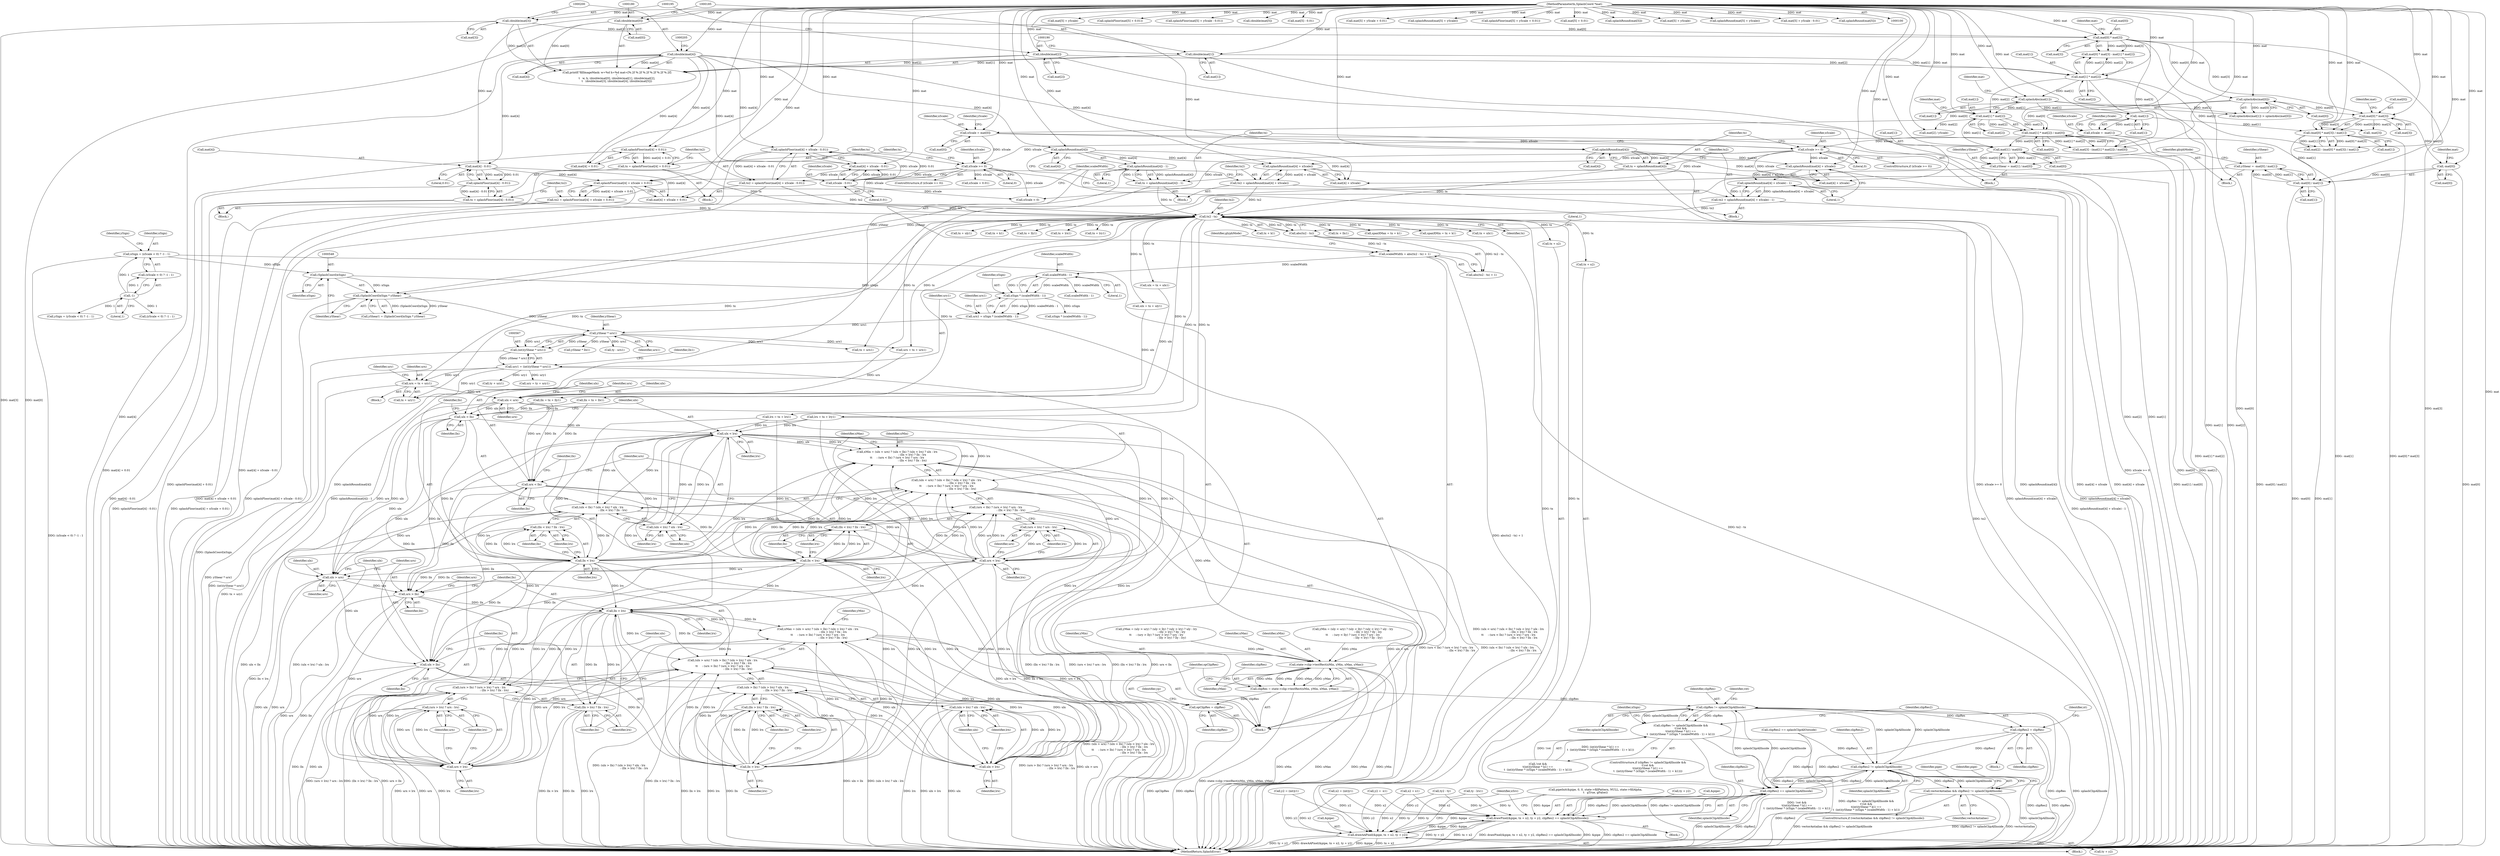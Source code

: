 digraph "0_poppler_9cf2325fb22f812b31858e519411f57747d39bd8_1@integer" {
"1000636" [label="(Call,urx = tx + ury1)"];
"1000427" [label="(Call,tx2 - tx)"];
"1000393" [label="(Call,tx2 = splashFloor(mat[4] + xScale + 0.01))"];
"1000395" [label="(Call,splashFloor(mat[4] + xScale + 0.01))"];
"1000388" [label="(Call,mat[4] - 0.01)"];
"1000199" [label="(Call,(double)mat[4])"];
"1000105" [label="(MethodParameterIn,SplashCoord *mat)"];
"1000381" [label="(Call,xScale >= 0)"];
"1000298" [label="(Call,xScale = mat[0])"];
"1000248" [label="(Call,splashAbs(mat[0]))"];
"1000223" [label="(Call,mat[0] * mat[3])"];
"1000179" [label="(Call,(double)mat[0])"];
"1000194" [label="(Call,(double)mat[3])"];
"1000255" [label="(Call,xScale = -mat[1])"];
"1000257" [label="(Call,-mat[1])"];
"1000244" [label="(Call,splashAbs(mat[1]))"];
"1000230" [label="(Call,mat[1] * mat[2])"];
"1000184" [label="(Call,(double)mat[1])"];
"1000189" [label="(Call,(double)mat[2])"];
"1000350" [label="(Call,tx2 = splashRound(mat[4] + xScale) - 1)"];
"1000352" [label="(Call,splashRound(mat[4] + xScale) - 1)"];
"1000353" [label="(Call,splashRound(mat[4] + xScale))"];
"1000346" [label="(Call,splashRound(mat[4]))"];
"1000340" [label="(Call,xScale >= 0)"];
"1000413" [label="(Call,tx2 = splashFloor(mat[4] + xScale - 0.01))"];
"1000415" [label="(Call,splashFloor(mat[4] + xScale - 0.01))"];
"1000420" [label="(Call,xScale - 0.01)"];
"1000370" [label="(Call,tx2 = splashRound(mat[4] + xScale))"];
"1000372" [label="(Call,splashRound(mat[4] + xScale))"];
"1000365" [label="(Call,splashRound(mat[4]))"];
"1000405" [label="(Call,tx = splashFloor(mat[4] + 0.01))"];
"1000407" [label="(Call,splashFloor(mat[4] + 0.01))"];
"1000385" [label="(Call,tx = splashFloor(mat[4] - 0.01))"];
"1000387" [label="(Call,splashFloor(mat[4] - 0.01))"];
"1000344" [label="(Call,tx = splashRound(mat[4]))"];
"1000362" [label="(Call,tx = splashRound(mat[4]) - 1)"];
"1000364" [label="(Call,splashRound(mat[4]) - 1)"];
"1000564" [label="(Call,ury1 = (int)(yShear * urx1))"];
"1000566" [label="(Call,(int)(yShear * urx1))"];
"1000568" [label="(Call,yShear * urx1)"];
"1000546" [label="(Call,(SplashCoord)xSign * yShear)"];
"1000547" [label="(Call,(SplashCoord)xSign)"];
"1000526" [label="(Call,xSign = (xScale < 0) ? -1 : 1)"];
"1000532" [label="(Call,-1)"];
"1000286" [label="(Call,yShear = -mat[0] / mat[1])"];
"1000288" [label="(Call,-mat[0] / mat[1])"];
"1000289" [label="(Call,-mat[0])"];
"1000268" [label="(Call,mat[0] * mat[3])"];
"1000267" [label="(Call,(mat[0] * mat[3]) / mat[1])"];
"1000327" [label="(Call,yShear = mat[1] / mat[0])"];
"1000329" [label="(Call,mat[1] / mat[0])"];
"1000310" [label="(Call,mat[1] * mat[2])"];
"1000309" [label="(Call,(mat[1] * mat[2]) / mat[0])"];
"1000557" [label="(Call,urx1 = xSign * (scaledWidth - 1))"];
"1000559" [label="(Call,xSign * (scaledWidth - 1))"];
"1000561" [label="(Call,scaledWidth - 1)"];
"1000423" [label="(Call,scaledWidth = abs(tx2 - tx) + 1)"];
"1000426" [label="(Call,abs(tx2 - tx))"];
"1000711" [label="(Call,ulx < urx)"];
"1000715" [label="(Call,ulx < llx)"];
"1000719" [label="(Call,ulx < lrx)"];
"1000708" [label="(Call,xMin = (ulx < urx) ? (ulx < llx) ? (ulx < lrx) ? ulx : lrx\n                                   : (llx < lrx) ? llx : lrx\n\t\t     : (urx < llx) ? (urx < lrx) ? urx : lrx\n                                   : (llx < lrx) ? llx : lrx)"];
"1000862" [label="(Call,state->clip->testRect(xMin, yMin, xMax, yMax))"];
"1000860" [label="(Call,clipRes = state->clip->testRect(xMin, yMin, xMax, yMax))"];
"1000867" [label="(Call,opClipRes = clipRes)"];
"1000995" [label="(Call,clipRes != splashClipAllInside)"];
"1000994" [label="(Call,clipRes != splashClipAllInside &&\n\t!rot &&\n\t(int)(yShear * k1) ==\n\t  (int)(yShear * (xSign * (scaledWidth - 1) + k1)))"];
"1001077" [label="(Call,clipRes2 = clipRes)"];
"1001240" [label="(Call,clipRes2 != splashClipAllInside)"];
"1001238" [label="(Call,vectorAntialias && clipRes2 != splashClipAllInside)"];
"1001264" [label="(Call,clipRes2 == splashClipAllInside)"];
"1001255" [label="(Call,drawPixel(&pipe, tx + x2, ty + y2, clipRes2 == splashClipAllInside))"];
"1001244" [label="(Call,drawAAPixel(&pipe, tx + x2, ty + y2))"];
"1000710" [label="(Call,(ulx < urx) ? (ulx < llx) ? (ulx < lrx) ? ulx : lrx\n                                   : (llx < lrx) ? llx : lrx\n\t\t     : (urx < llx) ? (urx < lrx) ? urx : lrx\n                                   : (llx < lrx) ? llx : lrx)"];
"1000714" [label="(Call,(ulx < llx) ? (ulx < lrx) ? ulx : lrx\n                                   : (llx < lrx) ? llx : lrx)"];
"1000718" [label="(Call,(ulx < lrx) ? ulx : lrx)"];
"1000749" [label="(Call,ulx > urx)"];
"1000753" [label="(Call,ulx > llx)"];
"1000757" [label="(Call,ulx > lrx)"];
"1000746" [label="(Call,xMax = (ulx > urx) ? (ulx > llx) ? (ulx > lrx) ? ulx : lrx\n                                   : (llx > lrx) ? llx : lrx\n\t\t     : (urx > llx) ? (urx > lrx) ? urx : lrx\n                                   : (llx > lrx) ? llx : lrx)"];
"1000748" [label="(Call,(ulx > urx) ? (ulx > llx) ? (ulx > lrx) ? ulx : lrx\n                                   : (llx > lrx) ? llx : lrx\n\t\t     : (urx > llx) ? (urx > lrx) ? urx : lrx\n                                   : (llx > lrx) ? llx : lrx)"];
"1000752" [label="(Call,(ulx > llx) ? (ulx > lrx) ? ulx : lrx\n                                   : (llx > lrx) ? llx : lrx)"];
"1000756" [label="(Call,(ulx > lrx) ? ulx : lrx)"];
"1000763" [label="(Call,llx > lrx)"];
"1000762" [label="(Call,(llx > lrx) ? llx : lrx)"];
"1000769" [label="(Call,urx > llx)"];
"1000773" [label="(Call,urx > lrx)"];
"1000768" [label="(Call,(urx > llx) ? (urx > lrx) ? urx : lrx\n                                   : (llx > lrx) ? llx : lrx)"];
"1000772" [label="(Call,(urx > lrx) ? urx : lrx)"];
"1000779" [label="(Call,llx > lrx)"];
"1000778" [label="(Call,(llx > lrx) ? llx : lrx)"];
"1000725" [label="(Call,llx < lrx)"];
"1000724" [label="(Call,(llx < lrx) ? llx : lrx)"];
"1000731" [label="(Call,urx < llx)"];
"1000735" [label="(Call,urx < lrx)"];
"1000730" [label="(Call,(urx < llx) ? (urx < lrx) ? urx : lrx\n                                   : (llx < lrx) ? llx : lrx)"];
"1000734" [label="(Call,(urx < lrx) ? urx : lrx)"];
"1000741" [label="(Call,llx < lrx)"];
"1000740" [label="(Call,(llx < lrx) ? llx : lrx)"];
"1000345" [label="(Identifier,tx)"];
"1000769" [label="(Call,urx > llx)"];
"1000752" [label="(Call,(ulx > llx) ? (ulx > lrx) ? ulx : lrx\n                                   : (llx > lrx) ? llx : lrx)"];
"1000778" [label="(Call,(llx > lrx) ? llx : lrx)"];
"1000869" [label="(Identifier,clipRes)"];
"1000710" [label="(Call,(ulx < urx) ? (ulx < llx) ? (ulx < lrx) ? ulx : lrx\n                                   : (llx < lrx) ? llx : lrx\n\t\t     : (urx < llx) ? (urx < lrx) ? urx : lrx\n                                   : (llx < lrx) ? llx : lrx)"];
"1000866" [label="(Identifier,yMax)"];
"1000234" [label="(Call,mat[2])"];
"1000717" [label="(Identifier,llx)"];
"1000268" [label="(Call,mat[0] * mat[3])"];
"1000713" [label="(Identifier,urx)"];
"1000751" [label="(Identifier,urx)"];
"1000248" [label="(Call,splashAbs(mat[0]))"];
"1000314" [label="(Call,mat[2])"];
"1000546" [label="(Call,(SplashCoord)xSign * yShear)"];
"1000568" [label="(Call,yShear * urx1)"];
"1000766" [label="(Identifier,llx)"];
"1000558" [label="(Identifier,urx1)"];
"1000181" [label="(Call,mat[0])"];
"1000384" [label="(Block,)"];
"1001026" [label="(Call,tx + k1)"];
"1000749" [label="(Call,ulx > urx)"];
"1000427" [label="(Call,tx2 - tx)"];
"1000243" [label="(Call,splashAbs(mat[1]) > splashAbs(mat[0]))"];
"1000549" [label="(Identifier,xSign)"];
"1000309" [label="(Call,(mat[1] * mat[2]) / mat[0])"];
"1000997" [label="(Identifier,splashClipAllInside)"];
"1000222" [label="(Call,mat[0] * mat[3] - mat[1] * mat[2])"];
"1000561" [label="(Call,scaledWidth - 1)"];
"1000449" [label="(Call,mat[5] + yScale)"];
"1000502" [label="(Call,splashFloor(mat[5] + 0.01))"];
"1001159" [label="(Call,y2 = (int)y1)"];
"1000767" [label="(Identifier,lrx)"];
"1000720" [label="(Identifier,ulx)"];
"1000998" [label="(Call,!rot &&\n\t(int)(yShear * k1) ==\n\t  (int)(yShear * (xSign * (scaledWidth - 1) + k1)))"];
"1000690" [label="(Call,tx + llx1)"];
"1000510" [label="(Call,splashFloor(mat[5] + yScale - 0.01))"];
"1000536" [label="(Identifier,ySign)"];
"1000529" [label="(Call,xScale < 0)"];
"1000304" [label="(Identifier,yScale)"];
"1000286" [label="(Call,yShear = -mat[0] / mat[1])"];
"1000758" [label="(Identifier,ulx)"];
"1001156" [label="(Call,x2 = x1)"];
"1000370" [label="(Call,tx2 = splashRound(mat[4] + xScale))"];
"1000392" [label="(Literal,0.01)"];
"1001021" [label="(Identifier,xSign)"];
"1000862" [label="(Call,state->clip->testRect(xMin, yMin, xMax, yMax))"];
"1000733" [label="(Identifier,llx)"];
"1000864" [label="(Identifier,yMin)"];
"1000191" [label="(Call,mat[2])"];
"1000822" [label="(Call,yMax = (uly > ury) ? (uly > lly) ? (uly > lry) ? uly : lry\n                                   : (lly > lry) ? lly : lry\n\t\t     : (ury > lly) ? (ury > lry) ? ury : lry\n                                   : (lly > lry) ? lly : lry)"];
"1001242" [label="(Identifier,splashClipAllInside)"];
"1000770" [label="(Identifier,urx)"];
"1000663" [label="(Call,ty - lrx1)"];
"1000232" [label="(Identifier,mat)"];
"1000742" [label="(Identifier,llx)"];
"1000380" [label="(ControlStructure,if (xScale >= 0))"];
"1000735" [label="(Call,urx < lrx)"];
"1000420" [label="(Call,xScale - 0.01)"];
"1000993" [label="(ControlStructure,if (clipRes != splashClipAllInside &&\n\t!rot &&\n\t(int)(yShear * k1) ==\n\t  (int)(yShear * (xSign * (scaledWidth - 1) + k1))))"];
"1000353" [label="(Call,splashRound(mat[4] + xScale))"];
"1000731" [label="(Call,urx < llx)"];
"1000369" [label="(Literal,1)"];
"1000184" [label="(Call,(double)mat[1])"];
"1000426" [label="(Call,abs(tx2 - tx))"];
"1000643" [label="(Call,ty - urx1)"];
"1000416" [label="(Call,mat[4] + xScale - 0.01)"];
"1000425" [label="(Call,abs(tx2 - tx) + 1)"];
"1000346" [label="(Call,splashRound(mat[4]))"];
"1000381" [label="(Call,xScale >= 0)"];
"1001077" [label="(Call,clipRes2 = clipRes)"];
"1000354" [label="(Call,mat[4] + xScale)"];
"1001038" [label="(Call,spanXMax = tx + k1)"];
"1000656" [label="(Call,lrx = tx + lry1)"];
"1000393" [label="(Call,tx2 = splashFloor(mat[4] + xScale + 0.01))"];
"1000535" [label="(Call,ySign = (yScale < 0) ? -1 : 1)"];
"1000298" [label="(Call,xScale = mat[0])"];
"1000310" [label="(Call,mat[1] * mat[2])"];
"1000566" [label="(Call,(int)(yShear * urx1))"];
"1000550" [label="(Identifier,yShear)"];
"1000748" [label="(Call,(ulx > urx) ? (ulx > llx) ? (ulx > lrx) ? ulx : lrx\n                                   : (llx > lrx) ? llx : lrx\n\t\t     : (urx > llx) ? (urx > lrx) ? urx : lrx\n                                   : (llx > lrx) ? llx : lrx)"];
"1001240" [label="(Call,clipRes2 != splashClipAllInside)"];
"1001000" [label="(Identifier,rot)"];
"1000709" [label="(Identifier,xMin)"];
"1000257" [label="(Call,-mat[1])"];
"1000254" [label="(Block,)"];
"1000385" [label="(Call,tx = splashFloor(mat[4] - 0.01))"];
"1001024" [label="(Call,spanXMin = tx + k1)"];
"1000189" [label="(Call,(double)mat[2])"];
"1000747" [label="(Identifier,xMax)"];
"1000422" [label="(Literal,0.01)"];
"1000204" [label="(Call,(double)mat[5])"];
"1001258" [label="(Call,tx + x2)"];
"1000779" [label="(Call,llx > lrx)"];
"1000708" [label="(Call,xMin = (ulx < urx) ? (ulx < llx) ? (ulx < lrx) ? ulx : lrx\n                                   : (llx < lrx) ? llx : lrx\n\t\t     : (urx < llx) ? (urx < lrx) ? urx : lrx\n                                   : (llx < lrx) ? llx : lrx)"];
"1000196" [label="(Call,mat[3])"];
"1000194" [label="(Call,(double)mat[3])"];
"1001079" [label="(Identifier,clipRes)"];
"1000737" [label="(Identifier,lrx)"];
"1000263" [label="(Call,mat[2] - (mat[0] * mat[3]) / mat[1])"];
"1000388" [label="(Call,mat[4] - 0.01)"];
"1000785" [label="(Identifier,yMin)"];
"1000262" [label="(Identifier,yScale)"];
"1000782" [label="(Identifier,llx)"];
"1000275" [label="(Call,mat[1])"];
"1001264" [label="(Call,clipRes2 == splashClipAllInside)"];
"1000406" [label="(Identifier,tx)"];
"1001256" [label="(Call,&pipe)"];
"1000736" [label="(Identifier,urx)"];
"1000746" [label="(Call,xMax = (ulx > urx) ? (ulx > llx) ? (ulx > lrx) ? ulx : lrx\n                                   : (llx > lrx) ? llx : lrx\n\t\t     : (urx > llx) ? (urx > lrx) ? urx : lrx\n                                   : (llx > lrx) ? llx : lrx)"];
"1001076" [label="(Block,)"];
"1000522" [label="(Call,ty2 - ty)"];
"1000372" [label="(Call,splashRound(mat[4] + xScale))"];
"1000359" [label="(Literal,1)"];
"1001070" [label="(Call,clipRes2 == splashClipAllOutside)"];
"1000532" [label="(Call,-1)"];
"1000533" [label="(Literal,1)"];
"1000227" [label="(Call,mat[3])"];
"1001245" [label="(Call,&pipe)"];
"1000526" [label="(Call,xSign = (xScale < 0) ? -1 : 1)"];
"1001078" [label="(Identifier,clipRes2)"];
"1000250" [label="(Identifier,mat)"];
"1001254" [label="(Block,)"];
"1000350" [label="(Call,tx2 = splashRound(mat[4] + xScale) - 1)"];
"1000297" [label="(Block,)"];
"1000668" [label="(Call,ulx = tx + ulx1)"];
"1000761" [label="(Identifier,lrx)"];
"1000396" [label="(Call,mat[4] + xScale + 0.01)"];
"1000685" [label="(Call,ty + ury1)"];
"1000860" [label="(Call,clipRes = state->clip->testRect(xMin, yMin, xMax, yMax))"];
"1001150" [label="(Call,y2 = -x1)"];
"1000741" [label="(Call,llx < lrx)"];
"1000729" [label="(Identifier,lrx)"];
"1000343" [label="(Block,)"];
"1000569" [label="(Identifier,yShear)"];
"1000363" [label="(Identifier,tx)"];
"1000744" [label="(Identifier,llx)"];
"1000765" [label="(Identifier,lrx)"];
"1000483" [label="(Call,mat[5] - 0.01)"];
"1001255" [label="(Call,drawPixel(&pipe, tx + x2, ty + y2, clipRes2 == splashClipAllInside))"];
"1000753" [label="(Call,ulx > llx)"];
"1000715" [label="(Call,ulx < llx)"];
"1001237" [label="(ControlStructure,if (vectorAntialias && clipRes2 != splashClipAllInside))"];
"1000341" [label="(Identifier,xScale)"];
"1000300" [label="(Call,mat[0])"];
"1000626" [label="(Call,ulx = tx + uly1)"];
"1000562" [label="(Identifier,scaledWidth)"];
"1001145" [label="(Call,x2 = (int)y1)"];
"1001268" [label="(Identifier,xSrc)"];
"1000646" [label="(Call,llx = tx + lly1)"];
"1000428" [label="(Identifier,tx2)"];
"1000719" [label="(Call,ulx < lrx)"];
"1000330" [label="(Call,mat[1])"];
"1000179" [label="(Call,(double)mat[0])"];
"1000394" [label="(Identifier,tx2)"];
"1000670" [label="(Call,tx + ulx1)"];
"1000865" [label="(Identifier,xMax)"];
"1000756" [label="(Call,(ulx > lrx) ? ulx : lrx)"];
"1000783" [label="(Identifier,lrx)"];
"1000763" [label="(Call,llx > lrx)"];
"1000773" [label="(Call,urx > lrx)"];
"1000424" [label="(Identifier,scaledWidth)"];
"1000642" [label="(Identifier,ury)"];
"1000491" [label="(Call,mat[5] + yScale + 0.01)"];
"1000572" [label="(Identifier,llx1)"];
"1001239" [label="(Identifier,vectorAntialias)"];
"1000755" [label="(Identifier,llx)"];
"1000768" [label="(Call,(urx > llx) ? (urx > lrx) ? urx : lrx\n                                   : (llx > lrx) ? llx : lrx)"];
"1000448" [label="(Call,splashRound(mat[5] + yScale))"];
"1000680" [label="(Call,tx + urx1)"];
"1000347" [label="(Call,mat[4])"];
"1000366" [label="(Call,mat[4])"];
"1000287" [label="(Identifier,yShear)"];
"1000725" [label="(Call,llx < lrx)"];
"1000400" [label="(Call,xScale + 0.01)"];
"1000414" [label="(Identifier,tx2)"];
"1000276" [label="(Identifier,mat)"];
"1000430" [label="(Literal,1)"];
"1000105" [label="(MethodParameterIn,SplashCoord *mat)"];
"1000716" [label="(Identifier,ulx)"];
"1000868" [label="(Identifier,opClipRes)"];
"1000678" [label="(Call,urx = tx + urx1)"];
"1000407" [label="(Call,splashFloor(mat[4] + 0.01))"];
"1001246" [label="(Identifier,pipe)"];
"1000490" [label="(Call,splashFloor(mat[5] + yScale + 0.01))"];
"1000777" [label="(Identifier,lrx)"];
"1001265" [label="(Identifier,clipRes2)"];
"1000311" [label="(Call,mat[1])"];
"1000714" [label="(Call,(ulx < llx) ? (ulx < lrx) ? ulx : lrx\n                                   : (llx < lrx) ? llx : lrx)"];
"1000224" [label="(Call,mat[0])"];
"1000361" [label="(Block,)"];
"1001243" [label="(Block,)"];
"1000559" [label="(Call,xSign * (scaledWidth - 1))"];
"1000728" [label="(Identifier,llx)"];
"1000727" [label="(Identifier,lrx)"];
"1000745" [label="(Identifier,lrx)"];
"1000544" [label="(Call,yShear1 = (SplashCoord)xSign * yShear)"];
"1001280" [label="(MethodReturn,SplashError)"];
"1000759" [label="(Identifier,lrx)"];
"1000107" [label="(Block,)"];
"1000636" [label="(Call,urx = tx + ury1)"];
"1000726" [label="(Identifier,llx)"];
"1000429" [label="(Identifier,tx)"];
"1000734" [label="(Call,(urx < lrx) ? urx : lrx)"];
"1000503" [label="(Call,mat[5] + 0.01)"];
"1000269" [label="(Call,mat[0])"];
"1000441" [label="(Call,splashRound(mat[5]))"];
"1001257" [label="(Identifier,pipe)"];
"1000333" [label="(Call,mat[0])"];
"1000383" [label="(Literal,0)"];
"1000863" [label="(Identifier,xMin)"];
"1000597" [label="(Call,xSign * (scaledWidth - 1))"];
"1000557" [label="(Call,urx1 = xSign * (scaledWidth - 1))"];
"1000294" [label="(Identifier,mat)"];
"1000757" [label="(Call,ulx > lrx)"];
"1000900" [label="(Call,pipeInit(&pipe, 0, 0, state->fillPattern, NULL, state->fillAlpha,\n\t   gTrue, gFalse))"];
"1000628" [label="(Call,tx + uly1)"];
"1000249" [label="(Call,mat[0])"];
"1000750" [label="(Identifier,ulx)"];
"1000468" [label="(Call,mat[5] + yScale)"];
"1000244" [label="(Call,splashAbs(mat[1]))"];
"1001247" [label="(Call,tx + x2)"];
"1000405" [label="(Call,tx = splashFloor(mat[4] + 0.01))"];
"1000625" [label="(Block,)"];
"1000272" [label="(Call,mat[3])"];
"1000994" [label="(Call,clipRes != splashClipAllInside &&\n\t!rot &&\n\t(int)(yShear * k1) ==\n\t  (int)(yShear * (xSign * (scaledWidth - 1) + k1)))"];
"1000389" [label="(Call,mat[4])"];
"1000867" [label="(Call,opClipRes = clipRes)"];
"1000258" [label="(Call,mat[1])"];
"1000223" [label="(Call,mat[0] * mat[3])"];
"1000413" [label="(Call,tx2 = splashFloor(mat[4] + xScale - 0.01))"];
"1001040" [label="(Call,tx + k1)"];
"1000329" [label="(Call,mat[1] / mat[0])"];
"1000290" [label="(Call,mat[0])"];
"1000352" [label="(Call,splashRound(mat[4] + xScale) - 1)"];
"1000201" [label="(Call,mat[4])"];
"1000299" [label="(Identifier,xScale)"];
"1000764" [label="(Identifier,llx)"];
"1000199" [label="(Call,(double)mat[4])"];
"1000760" [label="(Identifier,ulx)"];
"1000648" [label="(Call,tx + lly1)"];
"1000337" [label="(Identifier,glyphMode)"];
"1000560" [label="(Identifier,xSign)"];
"1000591" [label="(Call,yShear * llx1)"];
"1000599" [label="(Call,scaledWidth - 1)"];
"1000344" [label="(Call,tx = splashRound(mat[4]))"];
"1001244" [label="(Call,drawAAPixel(&pipe, tx + x2, ty + y2))"];
"1001261" [label="(Call,ty + y2)"];
"1000564" [label="(Call,ury1 = (int)(yShear * urx1))"];
"1000637" [label="(Identifier,urx)"];
"1000364" [label="(Call,splashRound(mat[4]) - 1)"];
"1000288" [label="(Call,-mat[0] / mat[1])"];
"1000547" [label="(Call,(SplashCoord)xSign)"];
"1000781" [label="(Identifier,lrx)"];
"1001241" [label="(Identifier,clipRes2)"];
"1000563" [label="(Literal,1)"];
"1000340" [label="(Call,xScale >= 0)"];
"1000775" [label="(Identifier,lrx)"];
"1000382" [label="(Identifier,xScale)"];
"1000721" [label="(Identifier,lrx)"];
"1000281" [label="(Call,-mat[3])"];
"1001266" [label="(Identifier,splashClipAllInside)"];
"1000351" [label="(Identifier,tx2)"];
"1000724" [label="(Call,(llx < lrx) ? llx : lrx)"];
"1000175" [label="(Call,printf(\"fillImageMask: w=%d h=%d mat=[%.2f %.2f %.2f %.2f %.2f %.2f]\n\",\n\t   w, h, (double)mat[0], (double)mat[1], (double)mat[2],\n\t   (double)mat[3], (double)mat[4], (double)mat[5]))"];
"1000528" [label="(Call,(xScale < 0) ? -1 : 1)"];
"1000423" [label="(Call,scaledWidth = abs(tx2 - tx) + 1)"];
"1000730" [label="(Call,(urx < llx) ? (urx < lrx) ? urx : lrx\n                                   : (llx < lrx) ? llx : lrx)"];
"1000421" [label="(Identifier,xScale)"];
"1000722" [label="(Identifier,ulx)"];
"1000256" [label="(Identifier,xScale)"];
"1000700" [label="(Call,tx + lrx1)"];
"1000387" [label="(Call,splashFloor(mat[4] - 0.01))"];
"1001250" [label="(Call,ty + y2)"];
"1001081" [label="(Identifier,xt)"];
"1000683" [label="(Call,ury = ty + ury1)"];
"1000362" [label="(Call,tx = splashRound(mat[4]) - 1)"];
"1000289" [label="(Call,-mat[0])"];
"1000738" [label="(Identifier,urx)"];
"1000342" [label="(Literal,0)"];
"1000467" [label="(Call,splashRound(mat[5] + yScale))"];
"1000527" [label="(Identifier,xSign)"];
"1000996" [label="(Identifier,clipRes)"];
"1000732" [label="(Identifier,urx)"];
"1000415" [label="(Call,splashFloor(mat[4] + xScale - 0.01))"];
"1000718" [label="(Call,(ulx < lrx) ? ulx : lrx)"];
"1000754" [label="(Identifier,ulx)"];
"1000743" [label="(Identifier,lrx)"];
"1000774" [label="(Identifier,urx)"];
"1000267" [label="(Call,(mat[0] * mat[3]) / mat[1])"];
"1000408" [label="(Call,mat[4] + 0.01)"];
"1000711" [label="(Call,ulx < urx)"];
"1000688" [label="(Call,llx = tx + llx1)"];
"1000432" [label="(Identifier,glyphMode)"];
"1000723" [label="(Identifier,lrx)"];
"1000328" [label="(Identifier,yShear)"];
"1000861" [label="(Identifier,clipRes)"];
"1000327" [label="(Call,yShear = mat[1] / mat[0])"];
"1000511" [label="(Call,mat[5] + yScale - 0.01)"];
"1000712" [label="(Identifier,ulx)"];
"1000318" [label="(Identifier,mat)"];
"1000230" [label="(Call,mat[1] * mat[2])"];
"1000698" [label="(Call,lrx = tx + lrx1)"];
"1000305" [label="(Call,mat[3] - (mat[1] * mat[2]) / mat[0])"];
"1000740" [label="(Call,(llx < lrx) ? llx : lrx)"];
"1000784" [label="(Call,yMin = (uly < ury) ? (uly < lly) ? (uly < lry) ? uly : lry\n                                   : (lly < lry) ? lly : lry\n\t\t     : (ury < lly) ? (ury < lry) ? ury : lry\n                                   : (lly < lry) ? lly : lry)"];
"1000365" [label="(Call,splashRound(mat[4]))"];
"1000245" [label="(Call,mat[1])"];
"1000995" [label="(Call,clipRes != splashClipAllInside)"];
"1000371" [label="(Identifier,tx2)"];
"1001238" [label="(Call,vectorAntialias && clipRes2 != splashClipAllInside)"];
"1000638" [label="(Call,tx + ury1)"];
"1000339" [label="(ControlStructure,if (xScale >= 0))"];
"1000186" [label="(Call,mat[1])"];
"1000293" [label="(Call,mat[1])"];
"1000570" [label="(Identifier,urx1)"];
"1000871" [label="(Identifier,yp)"];
"1000739" [label="(Identifier,lrx)"];
"1000322" [label="(Call,mat[2] / yScale)"];
"1000565" [label="(Identifier,ury1)"];
"1000772" [label="(Call,(urx > lrx) ? urx : lrx)"];
"1000317" [label="(Call,mat[0])"];
"1000373" [label="(Call,mat[4] + xScale)"];
"1000255" [label="(Call,xScale = -mat[1])"];
"1000231" [label="(Call,mat[1])"];
"1000395" [label="(Call,splashFloor(mat[4] + xScale + 0.01))"];
"1000404" [label="(Block,)"];
"1000386" [label="(Identifier,tx)"];
"1000780" [label="(Identifier,llx)"];
"1000658" [label="(Call,tx + lry1)"];
"1000771" [label="(Identifier,llx)"];
"1000537" [label="(Call,(yScale < 0) ? -1 : 1)"];
"1000460" [label="(Call,splashRound(mat[5]))"];
"1000762" [label="(Call,(llx > lrx) ? llx : lrx)"];
"1000776" [label="(Identifier,urx)"];
"1000636" -> "1000625"  [label="AST: "];
"1000636" -> "1000638"  [label="CFG: "];
"1000637" -> "1000636"  [label="AST: "];
"1000638" -> "1000636"  [label="AST: "];
"1000642" -> "1000636"  [label="CFG: "];
"1000636" -> "1001280"  [label="DDG: tx + ury1"];
"1000427" -> "1000636"  [label="DDG: tx"];
"1000564" -> "1000636"  [label="DDG: ury1"];
"1000636" -> "1000711"  [label="DDG: urx"];
"1000427" -> "1000426"  [label="AST: "];
"1000427" -> "1000429"  [label="CFG: "];
"1000428" -> "1000427"  [label="AST: "];
"1000429" -> "1000427"  [label="AST: "];
"1000426" -> "1000427"  [label="CFG: "];
"1000427" -> "1001280"  [label="DDG: tx2"];
"1000427" -> "1000426"  [label="DDG: tx2"];
"1000427" -> "1000426"  [label="DDG: tx"];
"1000393" -> "1000427"  [label="DDG: tx2"];
"1000350" -> "1000427"  [label="DDG: tx2"];
"1000413" -> "1000427"  [label="DDG: tx2"];
"1000370" -> "1000427"  [label="DDG: tx2"];
"1000405" -> "1000427"  [label="DDG: tx"];
"1000385" -> "1000427"  [label="DDG: tx"];
"1000344" -> "1000427"  [label="DDG: tx"];
"1000362" -> "1000427"  [label="DDG: tx"];
"1000427" -> "1000626"  [label="DDG: tx"];
"1000427" -> "1000628"  [label="DDG: tx"];
"1000427" -> "1000638"  [label="DDG: tx"];
"1000427" -> "1000646"  [label="DDG: tx"];
"1000427" -> "1000648"  [label="DDG: tx"];
"1000427" -> "1000656"  [label="DDG: tx"];
"1000427" -> "1000658"  [label="DDG: tx"];
"1000427" -> "1000668"  [label="DDG: tx"];
"1000427" -> "1000670"  [label="DDG: tx"];
"1000427" -> "1000678"  [label="DDG: tx"];
"1000427" -> "1000680"  [label="DDG: tx"];
"1000427" -> "1000688"  [label="DDG: tx"];
"1000427" -> "1000690"  [label="DDG: tx"];
"1000427" -> "1000698"  [label="DDG: tx"];
"1000427" -> "1000700"  [label="DDG: tx"];
"1000427" -> "1001024"  [label="DDG: tx"];
"1000427" -> "1001026"  [label="DDG: tx"];
"1000427" -> "1001038"  [label="DDG: tx"];
"1000427" -> "1001040"  [label="DDG: tx"];
"1000427" -> "1001244"  [label="DDG: tx"];
"1000427" -> "1001247"  [label="DDG: tx"];
"1000427" -> "1001255"  [label="DDG: tx"];
"1000427" -> "1001258"  [label="DDG: tx"];
"1000393" -> "1000384"  [label="AST: "];
"1000393" -> "1000395"  [label="CFG: "];
"1000394" -> "1000393"  [label="AST: "];
"1000395" -> "1000393"  [label="AST: "];
"1000424" -> "1000393"  [label="CFG: "];
"1000393" -> "1001280"  [label="DDG: splashFloor(mat[4] + xScale + 0.01)"];
"1000395" -> "1000393"  [label="DDG: mat[4] + xScale + 0.01"];
"1000395" -> "1000396"  [label="CFG: "];
"1000396" -> "1000395"  [label="AST: "];
"1000395" -> "1001280"  [label="DDG: mat[4] + xScale + 0.01"];
"1000388" -> "1000395"  [label="DDG: mat[4]"];
"1000105" -> "1000395"  [label="DDG: mat"];
"1000381" -> "1000395"  [label="DDG: xScale"];
"1000388" -> "1000387"  [label="AST: "];
"1000388" -> "1000392"  [label="CFG: "];
"1000389" -> "1000388"  [label="AST: "];
"1000392" -> "1000388"  [label="AST: "];
"1000387" -> "1000388"  [label="CFG: "];
"1000388" -> "1000387"  [label="DDG: mat[4]"];
"1000388" -> "1000387"  [label="DDG: 0.01"];
"1000199" -> "1000388"  [label="DDG: mat[4]"];
"1000105" -> "1000388"  [label="DDG: mat"];
"1000388" -> "1000396"  [label="DDG: mat[4]"];
"1000199" -> "1000175"  [label="AST: "];
"1000199" -> "1000201"  [label="CFG: "];
"1000200" -> "1000199"  [label="AST: "];
"1000201" -> "1000199"  [label="AST: "];
"1000205" -> "1000199"  [label="CFG: "];
"1000199" -> "1001280"  [label="DDG: mat[4]"];
"1000199" -> "1000175"  [label="DDG: mat[4]"];
"1000105" -> "1000199"  [label="DDG: mat"];
"1000199" -> "1000346"  [label="DDG: mat[4]"];
"1000199" -> "1000365"  [label="DDG: mat[4]"];
"1000199" -> "1000407"  [label="DDG: mat[4]"];
"1000199" -> "1000408"  [label="DDG: mat[4]"];
"1000199" -> "1000415"  [label="DDG: mat[4]"];
"1000199" -> "1000416"  [label="DDG: mat[4]"];
"1000105" -> "1000100"  [label="AST: "];
"1000105" -> "1001280"  [label="DDG: mat"];
"1000105" -> "1000179"  [label="DDG: mat"];
"1000105" -> "1000184"  [label="DDG: mat"];
"1000105" -> "1000189"  [label="DDG: mat"];
"1000105" -> "1000194"  [label="DDG: mat"];
"1000105" -> "1000204"  [label="DDG: mat"];
"1000105" -> "1000223"  [label="DDG: mat"];
"1000105" -> "1000230"  [label="DDG: mat"];
"1000105" -> "1000244"  [label="DDG: mat"];
"1000105" -> "1000248"  [label="DDG: mat"];
"1000105" -> "1000257"  [label="DDG: mat"];
"1000105" -> "1000263"  [label="DDG: mat"];
"1000105" -> "1000268"  [label="DDG: mat"];
"1000105" -> "1000267"  [label="DDG: mat"];
"1000105" -> "1000281"  [label="DDG: mat"];
"1000105" -> "1000289"  [label="DDG: mat"];
"1000105" -> "1000288"  [label="DDG: mat"];
"1000105" -> "1000298"  [label="DDG: mat"];
"1000105" -> "1000305"  [label="DDG: mat"];
"1000105" -> "1000310"  [label="DDG: mat"];
"1000105" -> "1000309"  [label="DDG: mat"];
"1000105" -> "1000322"  [label="DDG: mat"];
"1000105" -> "1000329"  [label="DDG: mat"];
"1000105" -> "1000346"  [label="DDG: mat"];
"1000105" -> "1000353"  [label="DDG: mat"];
"1000105" -> "1000354"  [label="DDG: mat"];
"1000105" -> "1000365"  [label="DDG: mat"];
"1000105" -> "1000372"  [label="DDG: mat"];
"1000105" -> "1000373"  [label="DDG: mat"];
"1000105" -> "1000396"  [label="DDG: mat"];
"1000105" -> "1000407"  [label="DDG: mat"];
"1000105" -> "1000408"  [label="DDG: mat"];
"1000105" -> "1000415"  [label="DDG: mat"];
"1000105" -> "1000416"  [label="DDG: mat"];
"1000105" -> "1000441"  [label="DDG: mat"];
"1000105" -> "1000448"  [label="DDG: mat"];
"1000105" -> "1000449"  [label="DDG: mat"];
"1000105" -> "1000460"  [label="DDG: mat"];
"1000105" -> "1000467"  [label="DDG: mat"];
"1000105" -> "1000468"  [label="DDG: mat"];
"1000105" -> "1000483"  [label="DDG: mat"];
"1000105" -> "1000490"  [label="DDG: mat"];
"1000105" -> "1000491"  [label="DDG: mat"];
"1000105" -> "1000502"  [label="DDG: mat"];
"1000105" -> "1000503"  [label="DDG: mat"];
"1000105" -> "1000510"  [label="DDG: mat"];
"1000105" -> "1000511"  [label="DDG: mat"];
"1000381" -> "1000380"  [label="AST: "];
"1000381" -> "1000383"  [label="CFG: "];
"1000382" -> "1000381"  [label="AST: "];
"1000383" -> "1000381"  [label="AST: "];
"1000386" -> "1000381"  [label="CFG: "];
"1000406" -> "1000381"  [label="CFG: "];
"1000381" -> "1001280"  [label="DDG: xScale >= 0"];
"1000298" -> "1000381"  [label="DDG: xScale"];
"1000255" -> "1000381"  [label="DDG: xScale"];
"1000381" -> "1000396"  [label="DDG: xScale"];
"1000381" -> "1000400"  [label="DDG: xScale"];
"1000381" -> "1000420"  [label="DDG: xScale"];
"1000381" -> "1000529"  [label="DDG: xScale"];
"1000298" -> "1000297"  [label="AST: "];
"1000298" -> "1000300"  [label="CFG: "];
"1000299" -> "1000298"  [label="AST: "];
"1000300" -> "1000298"  [label="AST: "];
"1000304" -> "1000298"  [label="CFG: "];
"1000248" -> "1000298"  [label="DDG: mat[0]"];
"1000298" -> "1000340"  [label="DDG: xScale"];
"1000248" -> "1000243"  [label="AST: "];
"1000248" -> "1000249"  [label="CFG: "];
"1000249" -> "1000248"  [label="AST: "];
"1000243" -> "1000248"  [label="CFG: "];
"1000248" -> "1000243"  [label="DDG: mat[0]"];
"1000223" -> "1000248"  [label="DDG: mat[0]"];
"1000248" -> "1000268"  [label="DDG: mat[0]"];
"1000248" -> "1000309"  [label="DDG: mat[0]"];
"1000223" -> "1000222"  [label="AST: "];
"1000223" -> "1000227"  [label="CFG: "];
"1000224" -> "1000223"  [label="AST: "];
"1000227" -> "1000223"  [label="AST: "];
"1000232" -> "1000223"  [label="CFG: "];
"1000223" -> "1001280"  [label="DDG: mat[3]"];
"1000223" -> "1001280"  [label="DDG: mat[0]"];
"1000223" -> "1000222"  [label="DDG: mat[0]"];
"1000223" -> "1000222"  [label="DDG: mat[3]"];
"1000179" -> "1000223"  [label="DDG: mat[0]"];
"1000194" -> "1000223"  [label="DDG: mat[3]"];
"1000223" -> "1000268"  [label="DDG: mat[3]"];
"1000223" -> "1000305"  [label="DDG: mat[3]"];
"1000179" -> "1000175"  [label="AST: "];
"1000179" -> "1000181"  [label="CFG: "];
"1000180" -> "1000179"  [label="AST: "];
"1000181" -> "1000179"  [label="AST: "];
"1000185" -> "1000179"  [label="CFG: "];
"1000179" -> "1001280"  [label="DDG: mat[0]"];
"1000179" -> "1000175"  [label="DDG: mat[0]"];
"1000194" -> "1000175"  [label="AST: "];
"1000194" -> "1000196"  [label="CFG: "];
"1000195" -> "1000194"  [label="AST: "];
"1000196" -> "1000194"  [label="AST: "];
"1000200" -> "1000194"  [label="CFG: "];
"1000194" -> "1001280"  [label="DDG: mat[3]"];
"1000194" -> "1000175"  [label="DDG: mat[3]"];
"1000255" -> "1000254"  [label="AST: "];
"1000255" -> "1000257"  [label="CFG: "];
"1000256" -> "1000255"  [label="AST: "];
"1000257" -> "1000255"  [label="AST: "];
"1000262" -> "1000255"  [label="CFG: "];
"1000255" -> "1001280"  [label="DDG: -mat[1]"];
"1000257" -> "1000255"  [label="DDG: mat[1]"];
"1000255" -> "1000340"  [label="DDG: xScale"];
"1000257" -> "1000258"  [label="CFG: "];
"1000258" -> "1000257"  [label="AST: "];
"1000244" -> "1000257"  [label="DDG: mat[1]"];
"1000257" -> "1000267"  [label="DDG: mat[1]"];
"1000244" -> "1000243"  [label="AST: "];
"1000244" -> "1000245"  [label="CFG: "];
"1000245" -> "1000244"  [label="AST: "];
"1000250" -> "1000244"  [label="CFG: "];
"1000244" -> "1000243"  [label="DDG: mat[1]"];
"1000230" -> "1000244"  [label="DDG: mat[1]"];
"1000244" -> "1000310"  [label="DDG: mat[1]"];
"1000230" -> "1000222"  [label="AST: "];
"1000230" -> "1000234"  [label="CFG: "];
"1000231" -> "1000230"  [label="AST: "];
"1000234" -> "1000230"  [label="AST: "];
"1000222" -> "1000230"  [label="CFG: "];
"1000230" -> "1001280"  [label="DDG: mat[1]"];
"1000230" -> "1001280"  [label="DDG: mat[2]"];
"1000230" -> "1000222"  [label="DDG: mat[1]"];
"1000230" -> "1000222"  [label="DDG: mat[2]"];
"1000184" -> "1000230"  [label="DDG: mat[1]"];
"1000189" -> "1000230"  [label="DDG: mat[2]"];
"1000230" -> "1000263"  [label="DDG: mat[2]"];
"1000230" -> "1000310"  [label="DDG: mat[2]"];
"1000184" -> "1000175"  [label="AST: "];
"1000184" -> "1000186"  [label="CFG: "];
"1000185" -> "1000184"  [label="AST: "];
"1000186" -> "1000184"  [label="AST: "];
"1000190" -> "1000184"  [label="CFG: "];
"1000184" -> "1001280"  [label="DDG: mat[1]"];
"1000184" -> "1000175"  [label="DDG: mat[1]"];
"1000189" -> "1000175"  [label="AST: "];
"1000189" -> "1000191"  [label="CFG: "];
"1000190" -> "1000189"  [label="AST: "];
"1000191" -> "1000189"  [label="AST: "];
"1000195" -> "1000189"  [label="CFG: "];
"1000189" -> "1001280"  [label="DDG: mat[2]"];
"1000189" -> "1000175"  [label="DDG: mat[2]"];
"1000350" -> "1000343"  [label="AST: "];
"1000350" -> "1000352"  [label="CFG: "];
"1000351" -> "1000350"  [label="AST: "];
"1000352" -> "1000350"  [label="AST: "];
"1000424" -> "1000350"  [label="CFG: "];
"1000350" -> "1001280"  [label="DDG: splashRound(mat[4] + xScale) - 1"];
"1000352" -> "1000350"  [label="DDG: splashRound(mat[4] + xScale)"];
"1000352" -> "1000350"  [label="DDG: 1"];
"1000352" -> "1000359"  [label="CFG: "];
"1000353" -> "1000352"  [label="AST: "];
"1000359" -> "1000352"  [label="AST: "];
"1000352" -> "1001280"  [label="DDG: splashRound(mat[4] + xScale)"];
"1000353" -> "1000352"  [label="DDG: mat[4] + xScale"];
"1000353" -> "1000354"  [label="CFG: "];
"1000354" -> "1000353"  [label="AST: "];
"1000359" -> "1000353"  [label="CFG: "];
"1000353" -> "1001280"  [label="DDG: mat[4] + xScale"];
"1000346" -> "1000353"  [label="DDG: mat[4]"];
"1000340" -> "1000353"  [label="DDG: xScale"];
"1000346" -> "1000344"  [label="AST: "];
"1000346" -> "1000347"  [label="CFG: "];
"1000347" -> "1000346"  [label="AST: "];
"1000344" -> "1000346"  [label="CFG: "];
"1000346" -> "1000344"  [label="DDG: mat[4]"];
"1000346" -> "1000354"  [label="DDG: mat[4]"];
"1000340" -> "1000339"  [label="AST: "];
"1000340" -> "1000342"  [label="CFG: "];
"1000341" -> "1000340"  [label="AST: "];
"1000342" -> "1000340"  [label="AST: "];
"1000345" -> "1000340"  [label="CFG: "];
"1000363" -> "1000340"  [label="CFG: "];
"1000340" -> "1001280"  [label="DDG: xScale >= 0"];
"1000340" -> "1000354"  [label="DDG: xScale"];
"1000340" -> "1000372"  [label="DDG: xScale"];
"1000340" -> "1000373"  [label="DDG: xScale"];
"1000340" -> "1000529"  [label="DDG: xScale"];
"1000413" -> "1000404"  [label="AST: "];
"1000413" -> "1000415"  [label="CFG: "];
"1000414" -> "1000413"  [label="AST: "];
"1000415" -> "1000413"  [label="AST: "];
"1000424" -> "1000413"  [label="CFG: "];
"1000413" -> "1001280"  [label="DDG: splashFloor(mat[4] + xScale - 0.01)"];
"1000415" -> "1000413"  [label="DDG: mat[4] + xScale - 0.01"];
"1000415" -> "1000416"  [label="CFG: "];
"1000416" -> "1000415"  [label="AST: "];
"1000415" -> "1001280"  [label="DDG: mat[4] + xScale - 0.01"];
"1000420" -> "1000415"  [label="DDG: xScale"];
"1000420" -> "1000415"  [label="DDG: 0.01"];
"1000420" -> "1000416"  [label="AST: "];
"1000420" -> "1000422"  [label="CFG: "];
"1000421" -> "1000420"  [label="AST: "];
"1000422" -> "1000420"  [label="AST: "];
"1000416" -> "1000420"  [label="CFG: "];
"1000420" -> "1000416"  [label="DDG: xScale"];
"1000420" -> "1000416"  [label="DDG: 0.01"];
"1000420" -> "1000529"  [label="DDG: xScale"];
"1000370" -> "1000361"  [label="AST: "];
"1000370" -> "1000372"  [label="CFG: "];
"1000371" -> "1000370"  [label="AST: "];
"1000372" -> "1000370"  [label="AST: "];
"1000424" -> "1000370"  [label="CFG: "];
"1000370" -> "1001280"  [label="DDG: splashRound(mat[4] + xScale)"];
"1000372" -> "1000370"  [label="DDG: mat[4] + xScale"];
"1000372" -> "1000373"  [label="CFG: "];
"1000373" -> "1000372"  [label="AST: "];
"1000372" -> "1001280"  [label="DDG: mat[4] + xScale"];
"1000365" -> "1000372"  [label="DDG: mat[4]"];
"1000365" -> "1000364"  [label="AST: "];
"1000365" -> "1000366"  [label="CFG: "];
"1000366" -> "1000365"  [label="AST: "];
"1000369" -> "1000365"  [label="CFG: "];
"1000365" -> "1000364"  [label="DDG: mat[4]"];
"1000365" -> "1000373"  [label="DDG: mat[4]"];
"1000405" -> "1000404"  [label="AST: "];
"1000405" -> "1000407"  [label="CFG: "];
"1000406" -> "1000405"  [label="AST: "];
"1000407" -> "1000405"  [label="AST: "];
"1000414" -> "1000405"  [label="CFG: "];
"1000405" -> "1001280"  [label="DDG: splashFloor(mat[4] + 0.01)"];
"1000407" -> "1000405"  [label="DDG: mat[4] + 0.01"];
"1000407" -> "1000408"  [label="CFG: "];
"1000408" -> "1000407"  [label="AST: "];
"1000407" -> "1001280"  [label="DDG: mat[4] + 0.01"];
"1000385" -> "1000384"  [label="AST: "];
"1000385" -> "1000387"  [label="CFG: "];
"1000386" -> "1000385"  [label="AST: "];
"1000387" -> "1000385"  [label="AST: "];
"1000394" -> "1000385"  [label="CFG: "];
"1000385" -> "1001280"  [label="DDG: splashFloor(mat[4] - 0.01)"];
"1000387" -> "1000385"  [label="DDG: mat[4] - 0.01"];
"1000387" -> "1001280"  [label="DDG: mat[4] - 0.01"];
"1000344" -> "1000343"  [label="AST: "];
"1000345" -> "1000344"  [label="AST: "];
"1000351" -> "1000344"  [label="CFG: "];
"1000344" -> "1001280"  [label="DDG: splashRound(mat[4])"];
"1000362" -> "1000361"  [label="AST: "];
"1000362" -> "1000364"  [label="CFG: "];
"1000363" -> "1000362"  [label="AST: "];
"1000364" -> "1000362"  [label="AST: "];
"1000371" -> "1000362"  [label="CFG: "];
"1000362" -> "1001280"  [label="DDG: splashRound(mat[4]) - 1"];
"1000364" -> "1000362"  [label="DDG: splashRound(mat[4])"];
"1000364" -> "1000362"  [label="DDG: 1"];
"1000364" -> "1000369"  [label="CFG: "];
"1000369" -> "1000364"  [label="AST: "];
"1000364" -> "1001280"  [label="DDG: splashRound(mat[4])"];
"1000564" -> "1000107"  [label="AST: "];
"1000564" -> "1000566"  [label="CFG: "];
"1000565" -> "1000564"  [label="AST: "];
"1000566" -> "1000564"  [label="AST: "];
"1000572" -> "1000564"  [label="CFG: "];
"1000564" -> "1001280"  [label="DDG: (int)(yShear * urx1)"];
"1000566" -> "1000564"  [label="DDG: yShear * urx1"];
"1000564" -> "1000638"  [label="DDG: ury1"];
"1000564" -> "1000683"  [label="DDG: ury1"];
"1000564" -> "1000685"  [label="DDG: ury1"];
"1000566" -> "1000568"  [label="CFG: "];
"1000567" -> "1000566"  [label="AST: "];
"1000568" -> "1000566"  [label="AST: "];
"1000566" -> "1001280"  [label="DDG: yShear * urx1"];
"1000568" -> "1000566"  [label="DDG: yShear"];
"1000568" -> "1000566"  [label="DDG: urx1"];
"1000568" -> "1000570"  [label="CFG: "];
"1000569" -> "1000568"  [label="AST: "];
"1000570" -> "1000568"  [label="AST: "];
"1000546" -> "1000568"  [label="DDG: yShear"];
"1000557" -> "1000568"  [label="DDG: urx1"];
"1000568" -> "1000591"  [label="DDG: yShear"];
"1000568" -> "1000643"  [label="DDG: urx1"];
"1000568" -> "1000678"  [label="DDG: urx1"];
"1000568" -> "1000680"  [label="DDG: urx1"];
"1000546" -> "1000544"  [label="AST: "];
"1000546" -> "1000550"  [label="CFG: "];
"1000547" -> "1000546"  [label="AST: "];
"1000550" -> "1000546"  [label="AST: "];
"1000544" -> "1000546"  [label="CFG: "];
"1000546" -> "1001280"  [label="DDG: (SplashCoord)xSign"];
"1000546" -> "1000544"  [label="DDG: (SplashCoord)xSign"];
"1000546" -> "1000544"  [label="DDG: yShear"];
"1000547" -> "1000546"  [label="DDG: xSign"];
"1000286" -> "1000546"  [label="DDG: yShear"];
"1000327" -> "1000546"  [label="DDG: yShear"];
"1000547" -> "1000549"  [label="CFG: "];
"1000548" -> "1000547"  [label="AST: "];
"1000549" -> "1000547"  [label="AST: "];
"1000550" -> "1000547"  [label="CFG: "];
"1000526" -> "1000547"  [label="DDG: xSign"];
"1000547" -> "1000559"  [label="DDG: xSign"];
"1000526" -> "1000107"  [label="AST: "];
"1000526" -> "1000528"  [label="CFG: "];
"1000527" -> "1000526"  [label="AST: "];
"1000528" -> "1000526"  [label="AST: "];
"1000536" -> "1000526"  [label="CFG: "];
"1000526" -> "1001280"  [label="DDG: (xScale < 0) ? -1 : 1"];
"1000532" -> "1000526"  [label="DDG: 1"];
"1000532" -> "1000528"  [label="AST: "];
"1000532" -> "1000533"  [label="CFG: "];
"1000533" -> "1000532"  [label="AST: "];
"1000528" -> "1000532"  [label="CFG: "];
"1000532" -> "1000528"  [label="DDG: 1"];
"1000532" -> "1000535"  [label="DDG: 1"];
"1000532" -> "1000537"  [label="DDG: 1"];
"1000286" -> "1000254"  [label="AST: "];
"1000286" -> "1000288"  [label="CFG: "];
"1000287" -> "1000286"  [label="AST: "];
"1000288" -> "1000286"  [label="AST: "];
"1000337" -> "1000286"  [label="CFG: "];
"1000286" -> "1001280"  [label="DDG: -mat[0] / mat[1]"];
"1000288" -> "1000286"  [label="DDG: -mat[0]"];
"1000288" -> "1000286"  [label="DDG: mat[1]"];
"1000288" -> "1000293"  [label="CFG: "];
"1000289" -> "1000288"  [label="AST: "];
"1000293" -> "1000288"  [label="AST: "];
"1000288" -> "1001280"  [label="DDG: mat[1]"];
"1000288" -> "1001280"  [label="DDG: -mat[0]"];
"1000289" -> "1000288"  [label="DDG: mat[0]"];
"1000267" -> "1000288"  [label="DDG: mat[1]"];
"1000289" -> "1000290"  [label="CFG: "];
"1000290" -> "1000289"  [label="AST: "];
"1000294" -> "1000289"  [label="CFG: "];
"1000289" -> "1001280"  [label="DDG: mat[0]"];
"1000268" -> "1000289"  [label="DDG: mat[0]"];
"1000268" -> "1000267"  [label="AST: "];
"1000268" -> "1000272"  [label="CFG: "];
"1000269" -> "1000268"  [label="AST: "];
"1000272" -> "1000268"  [label="AST: "];
"1000276" -> "1000268"  [label="CFG: "];
"1000268" -> "1000267"  [label="DDG: mat[0]"];
"1000268" -> "1000267"  [label="DDG: mat[3]"];
"1000268" -> "1000281"  [label="DDG: mat[3]"];
"1000267" -> "1000263"  [label="AST: "];
"1000267" -> "1000275"  [label="CFG: "];
"1000275" -> "1000267"  [label="AST: "];
"1000263" -> "1000267"  [label="CFG: "];
"1000267" -> "1001280"  [label="DDG: mat[0] * mat[3]"];
"1000267" -> "1000263"  [label="DDG: mat[0] * mat[3]"];
"1000267" -> "1000263"  [label="DDG: mat[1]"];
"1000327" -> "1000297"  [label="AST: "];
"1000327" -> "1000329"  [label="CFG: "];
"1000328" -> "1000327"  [label="AST: "];
"1000329" -> "1000327"  [label="AST: "];
"1000337" -> "1000327"  [label="CFG: "];
"1000327" -> "1001280"  [label="DDG: mat[1] / mat[0]"];
"1000329" -> "1000327"  [label="DDG: mat[1]"];
"1000329" -> "1000327"  [label="DDG: mat[0]"];
"1000329" -> "1000333"  [label="CFG: "];
"1000330" -> "1000329"  [label="AST: "];
"1000333" -> "1000329"  [label="AST: "];
"1000329" -> "1001280"  [label="DDG: mat[0]"];
"1000329" -> "1001280"  [label="DDG: mat[1]"];
"1000310" -> "1000329"  [label="DDG: mat[1]"];
"1000309" -> "1000329"  [label="DDG: mat[0]"];
"1000310" -> "1000309"  [label="AST: "];
"1000310" -> "1000314"  [label="CFG: "];
"1000311" -> "1000310"  [label="AST: "];
"1000314" -> "1000310"  [label="AST: "];
"1000318" -> "1000310"  [label="CFG: "];
"1000310" -> "1000309"  [label="DDG: mat[1]"];
"1000310" -> "1000309"  [label="DDG: mat[2]"];
"1000310" -> "1000322"  [label="DDG: mat[2]"];
"1000309" -> "1000305"  [label="AST: "];
"1000309" -> "1000317"  [label="CFG: "];
"1000317" -> "1000309"  [label="AST: "];
"1000305" -> "1000309"  [label="CFG: "];
"1000309" -> "1001280"  [label="DDG: mat[1] * mat[2]"];
"1000309" -> "1000305"  [label="DDG: mat[1] * mat[2]"];
"1000309" -> "1000305"  [label="DDG: mat[0]"];
"1000557" -> "1000107"  [label="AST: "];
"1000557" -> "1000559"  [label="CFG: "];
"1000558" -> "1000557"  [label="AST: "];
"1000559" -> "1000557"  [label="AST: "];
"1000565" -> "1000557"  [label="CFG: "];
"1000559" -> "1000557"  [label="DDG: xSign"];
"1000559" -> "1000557"  [label="DDG: scaledWidth - 1"];
"1000559" -> "1000561"  [label="CFG: "];
"1000560" -> "1000559"  [label="AST: "];
"1000561" -> "1000559"  [label="AST: "];
"1000561" -> "1000559"  [label="DDG: scaledWidth"];
"1000561" -> "1000559"  [label="DDG: 1"];
"1000559" -> "1000597"  [label="DDG: xSign"];
"1000561" -> "1000563"  [label="CFG: "];
"1000562" -> "1000561"  [label="AST: "];
"1000563" -> "1000561"  [label="AST: "];
"1000423" -> "1000561"  [label="DDG: scaledWidth"];
"1000561" -> "1000599"  [label="DDG: scaledWidth"];
"1000423" -> "1000107"  [label="AST: "];
"1000423" -> "1000425"  [label="CFG: "];
"1000424" -> "1000423"  [label="AST: "];
"1000425" -> "1000423"  [label="AST: "];
"1000432" -> "1000423"  [label="CFG: "];
"1000423" -> "1001280"  [label="DDG: abs(tx2 - tx) + 1"];
"1000426" -> "1000423"  [label="DDG: tx2 - tx"];
"1000426" -> "1000425"  [label="AST: "];
"1000430" -> "1000426"  [label="CFG: "];
"1000426" -> "1001280"  [label="DDG: tx2 - tx"];
"1000426" -> "1000425"  [label="DDG: tx2 - tx"];
"1000711" -> "1000710"  [label="AST: "];
"1000711" -> "1000713"  [label="CFG: "];
"1000712" -> "1000711"  [label="AST: "];
"1000713" -> "1000711"  [label="AST: "];
"1000716" -> "1000711"  [label="CFG: "];
"1000732" -> "1000711"  [label="CFG: "];
"1000626" -> "1000711"  [label="DDG: ulx"];
"1000668" -> "1000711"  [label="DDG: ulx"];
"1000678" -> "1000711"  [label="DDG: urx"];
"1000711" -> "1000715"  [label="DDG: ulx"];
"1000711" -> "1000731"  [label="DDG: urx"];
"1000711" -> "1000749"  [label="DDG: ulx"];
"1000711" -> "1000749"  [label="DDG: urx"];
"1000715" -> "1000714"  [label="AST: "];
"1000715" -> "1000717"  [label="CFG: "];
"1000716" -> "1000715"  [label="AST: "];
"1000717" -> "1000715"  [label="AST: "];
"1000720" -> "1000715"  [label="CFG: "];
"1000726" -> "1000715"  [label="CFG: "];
"1000688" -> "1000715"  [label="DDG: llx"];
"1000646" -> "1000715"  [label="DDG: llx"];
"1000715" -> "1000719"  [label="DDG: ulx"];
"1000715" -> "1000725"  [label="DDG: llx"];
"1000715" -> "1000749"  [label="DDG: ulx"];
"1000715" -> "1000753"  [label="DDG: llx"];
"1000715" -> "1000769"  [label="DDG: llx"];
"1000719" -> "1000718"  [label="AST: "];
"1000719" -> "1000721"  [label="CFG: "];
"1000720" -> "1000719"  [label="AST: "];
"1000721" -> "1000719"  [label="AST: "];
"1000722" -> "1000719"  [label="CFG: "];
"1000723" -> "1000719"  [label="CFG: "];
"1000719" -> "1000708"  [label="DDG: ulx"];
"1000719" -> "1000708"  [label="DDG: lrx"];
"1000719" -> "1000710"  [label="DDG: ulx"];
"1000719" -> "1000710"  [label="DDG: lrx"];
"1000719" -> "1000714"  [label="DDG: ulx"];
"1000719" -> "1000714"  [label="DDG: lrx"];
"1000698" -> "1000719"  [label="DDG: lrx"];
"1000656" -> "1000719"  [label="DDG: lrx"];
"1000719" -> "1000718"  [label="DDG: ulx"];
"1000719" -> "1000718"  [label="DDG: lrx"];
"1000719" -> "1000749"  [label="DDG: ulx"];
"1000719" -> "1000757"  [label="DDG: lrx"];
"1000719" -> "1000763"  [label="DDG: lrx"];
"1000719" -> "1000773"  [label="DDG: lrx"];
"1000719" -> "1000779"  [label="DDG: lrx"];
"1000708" -> "1000107"  [label="AST: "];
"1000708" -> "1000710"  [label="CFG: "];
"1000709" -> "1000708"  [label="AST: "];
"1000710" -> "1000708"  [label="AST: "];
"1000747" -> "1000708"  [label="CFG: "];
"1000708" -> "1001280"  [label="DDG: (ulx < urx) ? (ulx < llx) ? (ulx < lrx) ? ulx : lrx\n                                   : (llx < lrx) ? llx : lrx\n\t\t     : (urx < llx) ? (urx < lrx) ? urx : lrx\n                                   : (llx < lrx) ? llx : lrx"];
"1000725" -> "1000708"  [label="DDG: llx"];
"1000725" -> "1000708"  [label="DDG: lrx"];
"1000735" -> "1000708"  [label="DDG: urx"];
"1000735" -> "1000708"  [label="DDG: lrx"];
"1000741" -> "1000708"  [label="DDG: llx"];
"1000741" -> "1000708"  [label="DDG: lrx"];
"1000708" -> "1000862"  [label="DDG: xMin"];
"1000862" -> "1000860"  [label="AST: "];
"1000862" -> "1000866"  [label="CFG: "];
"1000863" -> "1000862"  [label="AST: "];
"1000864" -> "1000862"  [label="AST: "];
"1000865" -> "1000862"  [label="AST: "];
"1000866" -> "1000862"  [label="AST: "];
"1000860" -> "1000862"  [label="CFG: "];
"1000862" -> "1001280"  [label="DDG: yMax"];
"1000862" -> "1001280"  [label="DDG: xMax"];
"1000862" -> "1001280"  [label="DDG: yMin"];
"1000862" -> "1001280"  [label="DDG: xMin"];
"1000862" -> "1000860"  [label="DDG: xMin"];
"1000862" -> "1000860"  [label="DDG: yMin"];
"1000862" -> "1000860"  [label="DDG: xMax"];
"1000862" -> "1000860"  [label="DDG: yMax"];
"1000784" -> "1000862"  [label="DDG: yMin"];
"1000746" -> "1000862"  [label="DDG: xMax"];
"1000822" -> "1000862"  [label="DDG: yMax"];
"1000860" -> "1000107"  [label="AST: "];
"1000861" -> "1000860"  [label="AST: "];
"1000868" -> "1000860"  [label="CFG: "];
"1000860" -> "1001280"  [label="DDG: state->clip->testRect(xMin, yMin, xMax, yMax)"];
"1000860" -> "1000867"  [label="DDG: clipRes"];
"1000860" -> "1000995"  [label="DDG: clipRes"];
"1000867" -> "1000107"  [label="AST: "];
"1000867" -> "1000869"  [label="CFG: "];
"1000868" -> "1000867"  [label="AST: "];
"1000869" -> "1000867"  [label="AST: "];
"1000871" -> "1000867"  [label="CFG: "];
"1000867" -> "1001280"  [label="DDG: opClipRes"];
"1000867" -> "1001280"  [label="DDG: clipRes"];
"1000995" -> "1000994"  [label="AST: "];
"1000995" -> "1000997"  [label="CFG: "];
"1000996" -> "1000995"  [label="AST: "];
"1000997" -> "1000995"  [label="AST: "];
"1001000" -> "1000995"  [label="CFG: "];
"1000994" -> "1000995"  [label="CFG: "];
"1000995" -> "1001280"  [label="DDG: clipRes"];
"1000995" -> "1001280"  [label="DDG: splashClipAllInside"];
"1000995" -> "1000994"  [label="DDG: clipRes"];
"1000995" -> "1000994"  [label="DDG: splashClipAllInside"];
"1001264" -> "1000995"  [label="DDG: splashClipAllInside"];
"1001240" -> "1000995"  [label="DDG: splashClipAllInside"];
"1000995" -> "1001077"  [label="DDG: clipRes"];
"1000995" -> "1001240"  [label="DDG: splashClipAllInside"];
"1000995" -> "1001264"  [label="DDG: splashClipAllInside"];
"1000994" -> "1000993"  [label="AST: "];
"1000994" -> "1000998"  [label="CFG: "];
"1000998" -> "1000994"  [label="AST: "];
"1001021" -> "1000994"  [label="CFG: "];
"1001078" -> "1000994"  [label="CFG: "];
"1000994" -> "1001280"  [label="DDG: !rot &&\n\t(int)(yShear * k1) ==\n\t  (int)(yShear * (xSign * (scaledWidth - 1) + k1))"];
"1000994" -> "1001280"  [label="DDG: clipRes != splashClipAllInside &&\n\t!rot &&\n\t(int)(yShear * k1) ==\n\t  (int)(yShear * (xSign * (scaledWidth - 1) + k1))"];
"1000994" -> "1001280"  [label="DDG: clipRes != splashClipAllInside"];
"1000998" -> "1000994"  [label="DDG: !rot"];
"1000998" -> "1000994"  [label="DDG: (int)(yShear * k1) ==\n\t  (int)(yShear * (xSign * (scaledWidth - 1) + k1))"];
"1001077" -> "1001076"  [label="AST: "];
"1001077" -> "1001079"  [label="CFG: "];
"1001078" -> "1001077"  [label="AST: "];
"1001079" -> "1001077"  [label="AST: "];
"1001081" -> "1001077"  [label="CFG: "];
"1001077" -> "1001280"  [label="DDG: clipRes2"];
"1001077" -> "1001280"  [label="DDG: clipRes"];
"1001077" -> "1001240"  [label="DDG: clipRes2"];
"1001077" -> "1001264"  [label="DDG: clipRes2"];
"1001240" -> "1001238"  [label="AST: "];
"1001240" -> "1001242"  [label="CFG: "];
"1001241" -> "1001240"  [label="AST: "];
"1001242" -> "1001240"  [label="AST: "];
"1001238" -> "1001240"  [label="CFG: "];
"1001240" -> "1001280"  [label="DDG: clipRes2"];
"1001240" -> "1001280"  [label="DDG: splashClipAllInside"];
"1001240" -> "1001238"  [label="DDG: clipRes2"];
"1001240" -> "1001238"  [label="DDG: splashClipAllInside"];
"1001264" -> "1001240"  [label="DDG: clipRes2"];
"1001264" -> "1001240"  [label="DDG: splashClipAllInside"];
"1001070" -> "1001240"  [label="DDG: clipRes2"];
"1001240" -> "1001264"  [label="DDG: clipRes2"];
"1001240" -> "1001264"  [label="DDG: splashClipAllInside"];
"1001238" -> "1001237"  [label="AST: "];
"1001238" -> "1001239"  [label="CFG: "];
"1001239" -> "1001238"  [label="AST: "];
"1001246" -> "1001238"  [label="CFG: "];
"1001257" -> "1001238"  [label="CFG: "];
"1001238" -> "1001280"  [label="DDG: vectorAntialias"];
"1001238" -> "1001280"  [label="DDG: vectorAntialias && clipRes2 != splashClipAllInside"];
"1001238" -> "1001280"  [label="DDG: clipRes2 != splashClipAllInside"];
"1001264" -> "1001255"  [label="AST: "];
"1001264" -> "1001266"  [label="CFG: "];
"1001265" -> "1001264"  [label="AST: "];
"1001266" -> "1001264"  [label="AST: "];
"1001255" -> "1001264"  [label="CFG: "];
"1001264" -> "1001280"  [label="DDG: clipRes2"];
"1001264" -> "1001280"  [label="DDG: splashClipAllInside"];
"1001264" -> "1001255"  [label="DDG: clipRes2"];
"1001264" -> "1001255"  [label="DDG: splashClipAllInside"];
"1001070" -> "1001264"  [label="DDG: clipRes2"];
"1001255" -> "1001254"  [label="AST: "];
"1001256" -> "1001255"  [label="AST: "];
"1001258" -> "1001255"  [label="AST: "];
"1001261" -> "1001255"  [label="AST: "];
"1001268" -> "1001255"  [label="CFG: "];
"1001255" -> "1001280"  [label="DDG: tx + x2"];
"1001255" -> "1001280"  [label="DDG: drawPixel(&pipe, tx + x2, ty + y2, clipRes2 == splashClipAllInside)"];
"1001255" -> "1001280"  [label="DDG: &pipe"];
"1001255" -> "1001280"  [label="DDG: clipRes2 == splashClipAllInside"];
"1001255" -> "1001280"  [label="DDG: ty + y2"];
"1001255" -> "1001244"  [label="DDG: &pipe"];
"1001244" -> "1001255"  [label="DDG: &pipe"];
"1000900" -> "1001255"  [label="DDG: &pipe"];
"1001145" -> "1001255"  [label="DDG: x2"];
"1001156" -> "1001255"  [label="DDG: x2"];
"1000663" -> "1001255"  [label="DDG: ty"];
"1000522" -> "1001255"  [label="DDG: ty"];
"1001150" -> "1001255"  [label="DDG: y2"];
"1001159" -> "1001255"  [label="DDG: y2"];
"1001244" -> "1001243"  [label="AST: "];
"1001244" -> "1001250"  [label="CFG: "];
"1001245" -> "1001244"  [label="AST: "];
"1001247" -> "1001244"  [label="AST: "];
"1001250" -> "1001244"  [label="AST: "];
"1001268" -> "1001244"  [label="CFG: "];
"1001244" -> "1001280"  [label="DDG: tx + x2"];
"1001244" -> "1001280"  [label="DDG: ty + y2"];
"1001244" -> "1001280"  [label="DDG: drawAAPixel(&pipe, tx + x2, ty + y2)"];
"1001244" -> "1001280"  [label="DDG: &pipe"];
"1000900" -> "1001244"  [label="DDG: &pipe"];
"1001145" -> "1001244"  [label="DDG: x2"];
"1001156" -> "1001244"  [label="DDG: x2"];
"1000663" -> "1001244"  [label="DDG: ty"];
"1000522" -> "1001244"  [label="DDG: ty"];
"1001150" -> "1001244"  [label="DDG: y2"];
"1001159" -> "1001244"  [label="DDG: y2"];
"1000710" -> "1000714"  [label="CFG: "];
"1000710" -> "1000730"  [label="CFG: "];
"1000714" -> "1000710"  [label="AST: "];
"1000730" -> "1000710"  [label="AST: "];
"1000710" -> "1001280"  [label="DDG: (ulx < llx) ? (ulx < lrx) ? ulx : lrx\n                                   : (llx < lrx) ? llx : lrx"];
"1000710" -> "1001280"  [label="DDG: ulx < urx"];
"1000710" -> "1001280"  [label="DDG: (urx < llx) ? (urx < lrx) ? urx : lrx\n                                   : (llx < lrx) ? llx : lrx"];
"1000725" -> "1000710"  [label="DDG: llx"];
"1000725" -> "1000710"  [label="DDG: lrx"];
"1000735" -> "1000710"  [label="DDG: urx"];
"1000735" -> "1000710"  [label="DDG: lrx"];
"1000741" -> "1000710"  [label="DDG: llx"];
"1000741" -> "1000710"  [label="DDG: lrx"];
"1000714" -> "1000718"  [label="CFG: "];
"1000714" -> "1000724"  [label="CFG: "];
"1000718" -> "1000714"  [label="AST: "];
"1000724" -> "1000714"  [label="AST: "];
"1000714" -> "1001280"  [label="DDG: (llx < lrx) ? llx : lrx"];
"1000714" -> "1001280"  [label="DDG: ulx < llx"];
"1000714" -> "1001280"  [label="DDG: (ulx < lrx) ? ulx : lrx"];
"1000725" -> "1000714"  [label="DDG: llx"];
"1000725" -> "1000714"  [label="DDG: lrx"];
"1000718" -> "1000722"  [label="CFG: "];
"1000718" -> "1000723"  [label="CFG: "];
"1000722" -> "1000718"  [label="AST: "];
"1000723" -> "1000718"  [label="AST: "];
"1000718" -> "1001280"  [label="DDG: ulx < lrx"];
"1000749" -> "1000748"  [label="AST: "];
"1000749" -> "1000751"  [label="CFG: "];
"1000750" -> "1000749"  [label="AST: "];
"1000751" -> "1000749"  [label="AST: "];
"1000754" -> "1000749"  [label="CFG: "];
"1000770" -> "1000749"  [label="CFG: "];
"1000749" -> "1001280"  [label="DDG: urx"];
"1000749" -> "1001280"  [label="DDG: ulx"];
"1000731" -> "1000749"  [label="DDG: urx"];
"1000735" -> "1000749"  [label="DDG: urx"];
"1000749" -> "1000753"  [label="DDG: ulx"];
"1000749" -> "1000769"  [label="DDG: urx"];
"1000753" -> "1000752"  [label="AST: "];
"1000753" -> "1000755"  [label="CFG: "];
"1000754" -> "1000753"  [label="AST: "];
"1000755" -> "1000753"  [label="AST: "];
"1000758" -> "1000753"  [label="CFG: "];
"1000764" -> "1000753"  [label="CFG: "];
"1000753" -> "1001280"  [label="DDG: ulx"];
"1000753" -> "1001280"  [label="DDG: llx"];
"1000731" -> "1000753"  [label="DDG: llx"];
"1000741" -> "1000753"  [label="DDG: llx"];
"1000725" -> "1000753"  [label="DDG: llx"];
"1000753" -> "1000757"  [label="DDG: ulx"];
"1000753" -> "1000763"  [label="DDG: llx"];
"1000757" -> "1000756"  [label="AST: "];
"1000757" -> "1000759"  [label="CFG: "];
"1000758" -> "1000757"  [label="AST: "];
"1000759" -> "1000757"  [label="AST: "];
"1000760" -> "1000757"  [label="CFG: "];
"1000761" -> "1000757"  [label="CFG: "];
"1000757" -> "1000746"  [label="DDG: ulx"];
"1000757" -> "1000746"  [label="DDG: lrx"];
"1000757" -> "1000748"  [label="DDG: ulx"];
"1000757" -> "1000748"  [label="DDG: lrx"];
"1000757" -> "1000752"  [label="DDG: ulx"];
"1000757" -> "1000752"  [label="DDG: lrx"];
"1000725" -> "1000757"  [label="DDG: lrx"];
"1000735" -> "1000757"  [label="DDG: lrx"];
"1000741" -> "1000757"  [label="DDG: lrx"];
"1000757" -> "1000756"  [label="DDG: ulx"];
"1000757" -> "1000756"  [label="DDG: lrx"];
"1000746" -> "1000107"  [label="AST: "];
"1000746" -> "1000748"  [label="CFG: "];
"1000747" -> "1000746"  [label="AST: "];
"1000748" -> "1000746"  [label="AST: "];
"1000785" -> "1000746"  [label="CFG: "];
"1000746" -> "1001280"  [label="DDG: (ulx > urx) ? (ulx > llx) ? (ulx > lrx) ? ulx : lrx\n                                   : (llx > lrx) ? llx : lrx\n\t\t     : (urx > llx) ? (urx > lrx) ? urx : lrx\n                                   : (llx > lrx) ? llx : lrx"];
"1000763" -> "1000746"  [label="DDG: llx"];
"1000763" -> "1000746"  [label="DDG: lrx"];
"1000773" -> "1000746"  [label="DDG: urx"];
"1000773" -> "1000746"  [label="DDG: lrx"];
"1000779" -> "1000746"  [label="DDG: llx"];
"1000779" -> "1000746"  [label="DDG: lrx"];
"1000748" -> "1000752"  [label="CFG: "];
"1000748" -> "1000768"  [label="CFG: "];
"1000752" -> "1000748"  [label="AST: "];
"1000768" -> "1000748"  [label="AST: "];
"1000748" -> "1001280"  [label="DDG: ulx > urx"];
"1000748" -> "1001280"  [label="DDG: (ulx > llx) ? (ulx > lrx) ? ulx : lrx\n                                   : (llx > lrx) ? llx : lrx"];
"1000748" -> "1001280"  [label="DDG: (urx > llx) ? (urx > lrx) ? urx : lrx\n                                   : (llx > lrx) ? llx : lrx"];
"1000763" -> "1000748"  [label="DDG: llx"];
"1000763" -> "1000748"  [label="DDG: lrx"];
"1000773" -> "1000748"  [label="DDG: urx"];
"1000773" -> "1000748"  [label="DDG: lrx"];
"1000779" -> "1000748"  [label="DDG: llx"];
"1000779" -> "1000748"  [label="DDG: lrx"];
"1000752" -> "1000756"  [label="CFG: "];
"1000752" -> "1000762"  [label="CFG: "];
"1000756" -> "1000752"  [label="AST: "];
"1000762" -> "1000752"  [label="AST: "];
"1000752" -> "1001280"  [label="DDG: (llx > lrx) ? llx : lrx"];
"1000752" -> "1001280"  [label="DDG: ulx > llx"];
"1000752" -> "1001280"  [label="DDG: (ulx > lrx) ? ulx : lrx"];
"1000763" -> "1000752"  [label="DDG: llx"];
"1000763" -> "1000752"  [label="DDG: lrx"];
"1000756" -> "1000760"  [label="CFG: "];
"1000756" -> "1000761"  [label="CFG: "];
"1000760" -> "1000756"  [label="AST: "];
"1000761" -> "1000756"  [label="AST: "];
"1000756" -> "1001280"  [label="DDG: ulx > lrx"];
"1000756" -> "1001280"  [label="DDG: ulx"];
"1000756" -> "1001280"  [label="DDG: lrx"];
"1000763" -> "1000762"  [label="AST: "];
"1000763" -> "1000765"  [label="CFG: "];
"1000764" -> "1000763"  [label="AST: "];
"1000765" -> "1000763"  [label="AST: "];
"1000766" -> "1000763"  [label="CFG: "];
"1000767" -> "1000763"  [label="CFG: "];
"1000725" -> "1000763"  [label="DDG: lrx"];
"1000735" -> "1000763"  [label="DDG: lrx"];
"1000741" -> "1000763"  [label="DDG: lrx"];
"1000763" -> "1000762"  [label="DDG: llx"];
"1000763" -> "1000762"  [label="DDG: lrx"];
"1000762" -> "1000766"  [label="CFG: "];
"1000762" -> "1000767"  [label="CFG: "];
"1000766" -> "1000762"  [label="AST: "];
"1000767" -> "1000762"  [label="AST: "];
"1000762" -> "1001280"  [label="DDG: lrx"];
"1000762" -> "1001280"  [label="DDG: llx"];
"1000762" -> "1001280"  [label="DDG: llx > lrx"];
"1000769" -> "1000768"  [label="AST: "];
"1000769" -> "1000771"  [label="CFG: "];
"1000770" -> "1000769"  [label="AST: "];
"1000771" -> "1000769"  [label="AST: "];
"1000774" -> "1000769"  [label="CFG: "];
"1000780" -> "1000769"  [label="CFG: "];
"1000769" -> "1001280"  [label="DDG: urx"];
"1000769" -> "1001280"  [label="DDG: llx"];
"1000731" -> "1000769"  [label="DDG: llx"];
"1000741" -> "1000769"  [label="DDG: llx"];
"1000725" -> "1000769"  [label="DDG: llx"];
"1000769" -> "1000773"  [label="DDG: urx"];
"1000769" -> "1000779"  [label="DDG: llx"];
"1000773" -> "1000772"  [label="AST: "];
"1000773" -> "1000775"  [label="CFG: "];
"1000774" -> "1000773"  [label="AST: "];
"1000775" -> "1000773"  [label="AST: "];
"1000776" -> "1000773"  [label="CFG: "];
"1000777" -> "1000773"  [label="CFG: "];
"1000773" -> "1000768"  [label="DDG: urx"];
"1000773" -> "1000768"  [label="DDG: lrx"];
"1000725" -> "1000773"  [label="DDG: lrx"];
"1000735" -> "1000773"  [label="DDG: lrx"];
"1000741" -> "1000773"  [label="DDG: lrx"];
"1000773" -> "1000772"  [label="DDG: urx"];
"1000773" -> "1000772"  [label="DDG: lrx"];
"1000768" -> "1000772"  [label="CFG: "];
"1000768" -> "1000778"  [label="CFG: "];
"1000772" -> "1000768"  [label="AST: "];
"1000778" -> "1000768"  [label="AST: "];
"1000768" -> "1001280"  [label="DDG: urx > llx"];
"1000768" -> "1001280"  [label="DDG: (llx > lrx) ? llx : lrx"];
"1000768" -> "1001280"  [label="DDG: (urx > lrx) ? urx : lrx"];
"1000779" -> "1000768"  [label="DDG: llx"];
"1000779" -> "1000768"  [label="DDG: lrx"];
"1000772" -> "1000776"  [label="CFG: "];
"1000772" -> "1000777"  [label="CFG: "];
"1000776" -> "1000772"  [label="AST: "];
"1000777" -> "1000772"  [label="AST: "];
"1000772" -> "1001280"  [label="DDG: urx > lrx"];
"1000772" -> "1001280"  [label="DDG: urx"];
"1000772" -> "1001280"  [label="DDG: lrx"];
"1000779" -> "1000778"  [label="AST: "];
"1000779" -> "1000781"  [label="CFG: "];
"1000780" -> "1000779"  [label="AST: "];
"1000781" -> "1000779"  [label="AST: "];
"1000782" -> "1000779"  [label="CFG: "];
"1000783" -> "1000779"  [label="CFG: "];
"1000725" -> "1000779"  [label="DDG: lrx"];
"1000735" -> "1000779"  [label="DDG: lrx"];
"1000741" -> "1000779"  [label="DDG: lrx"];
"1000779" -> "1000778"  [label="DDG: llx"];
"1000779" -> "1000778"  [label="DDG: lrx"];
"1000778" -> "1000782"  [label="CFG: "];
"1000778" -> "1000783"  [label="CFG: "];
"1000782" -> "1000778"  [label="AST: "];
"1000783" -> "1000778"  [label="AST: "];
"1000778" -> "1001280"  [label="DDG: lrx"];
"1000778" -> "1001280"  [label="DDG: llx"];
"1000778" -> "1001280"  [label="DDG: llx > lrx"];
"1000725" -> "1000724"  [label="AST: "];
"1000725" -> "1000727"  [label="CFG: "];
"1000726" -> "1000725"  [label="AST: "];
"1000727" -> "1000725"  [label="AST: "];
"1000728" -> "1000725"  [label="CFG: "];
"1000729" -> "1000725"  [label="CFG: "];
"1000698" -> "1000725"  [label="DDG: lrx"];
"1000656" -> "1000725"  [label="DDG: lrx"];
"1000725" -> "1000724"  [label="DDG: llx"];
"1000725" -> "1000724"  [label="DDG: lrx"];
"1000724" -> "1000728"  [label="CFG: "];
"1000724" -> "1000729"  [label="CFG: "];
"1000728" -> "1000724"  [label="AST: "];
"1000729" -> "1000724"  [label="AST: "];
"1000724" -> "1001280"  [label="DDG: llx < lrx"];
"1000731" -> "1000730"  [label="AST: "];
"1000731" -> "1000733"  [label="CFG: "];
"1000732" -> "1000731"  [label="AST: "];
"1000733" -> "1000731"  [label="AST: "];
"1000736" -> "1000731"  [label="CFG: "];
"1000742" -> "1000731"  [label="CFG: "];
"1000688" -> "1000731"  [label="DDG: llx"];
"1000646" -> "1000731"  [label="DDG: llx"];
"1000731" -> "1000735"  [label="DDG: urx"];
"1000731" -> "1000741"  [label="DDG: llx"];
"1000735" -> "1000734"  [label="AST: "];
"1000735" -> "1000737"  [label="CFG: "];
"1000736" -> "1000735"  [label="AST: "];
"1000737" -> "1000735"  [label="AST: "];
"1000738" -> "1000735"  [label="CFG: "];
"1000739" -> "1000735"  [label="CFG: "];
"1000735" -> "1000730"  [label="DDG: urx"];
"1000735" -> "1000730"  [label="DDG: lrx"];
"1000698" -> "1000735"  [label="DDG: lrx"];
"1000656" -> "1000735"  [label="DDG: lrx"];
"1000735" -> "1000734"  [label="DDG: urx"];
"1000735" -> "1000734"  [label="DDG: lrx"];
"1000730" -> "1000734"  [label="CFG: "];
"1000730" -> "1000740"  [label="CFG: "];
"1000734" -> "1000730"  [label="AST: "];
"1000740" -> "1000730"  [label="AST: "];
"1000730" -> "1001280"  [label="DDG: (urx < lrx) ? urx : lrx"];
"1000730" -> "1001280"  [label="DDG: (llx < lrx) ? llx : lrx"];
"1000730" -> "1001280"  [label="DDG: urx < llx"];
"1000741" -> "1000730"  [label="DDG: llx"];
"1000741" -> "1000730"  [label="DDG: lrx"];
"1000734" -> "1000738"  [label="CFG: "];
"1000734" -> "1000739"  [label="CFG: "];
"1000738" -> "1000734"  [label="AST: "];
"1000739" -> "1000734"  [label="AST: "];
"1000734" -> "1001280"  [label="DDG: urx < lrx"];
"1000741" -> "1000740"  [label="AST: "];
"1000741" -> "1000743"  [label="CFG: "];
"1000742" -> "1000741"  [label="AST: "];
"1000743" -> "1000741"  [label="AST: "];
"1000744" -> "1000741"  [label="CFG: "];
"1000745" -> "1000741"  [label="CFG: "];
"1000698" -> "1000741"  [label="DDG: lrx"];
"1000656" -> "1000741"  [label="DDG: lrx"];
"1000741" -> "1000740"  [label="DDG: llx"];
"1000741" -> "1000740"  [label="DDG: lrx"];
"1000740" -> "1000744"  [label="CFG: "];
"1000740" -> "1000745"  [label="CFG: "];
"1000744" -> "1000740"  [label="AST: "];
"1000745" -> "1000740"  [label="AST: "];
"1000740" -> "1001280"  [label="DDG: llx < lrx"];
}
